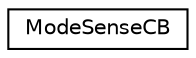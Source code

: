 digraph "Graphical Class Hierarchy"
{
  edge [fontname="Helvetica",fontsize="10",labelfontname="Helvetica",labelfontsize="10"];
  node [fontname="Helvetica",fontsize="10",shape=record];
  rankdir="LR";
  Node1 [label="ModeSenseCB",height=0.2,width=0.4,color="black", fillcolor="white", style="filled",URL="$struct_mode_sense_c_b.html"];
}
